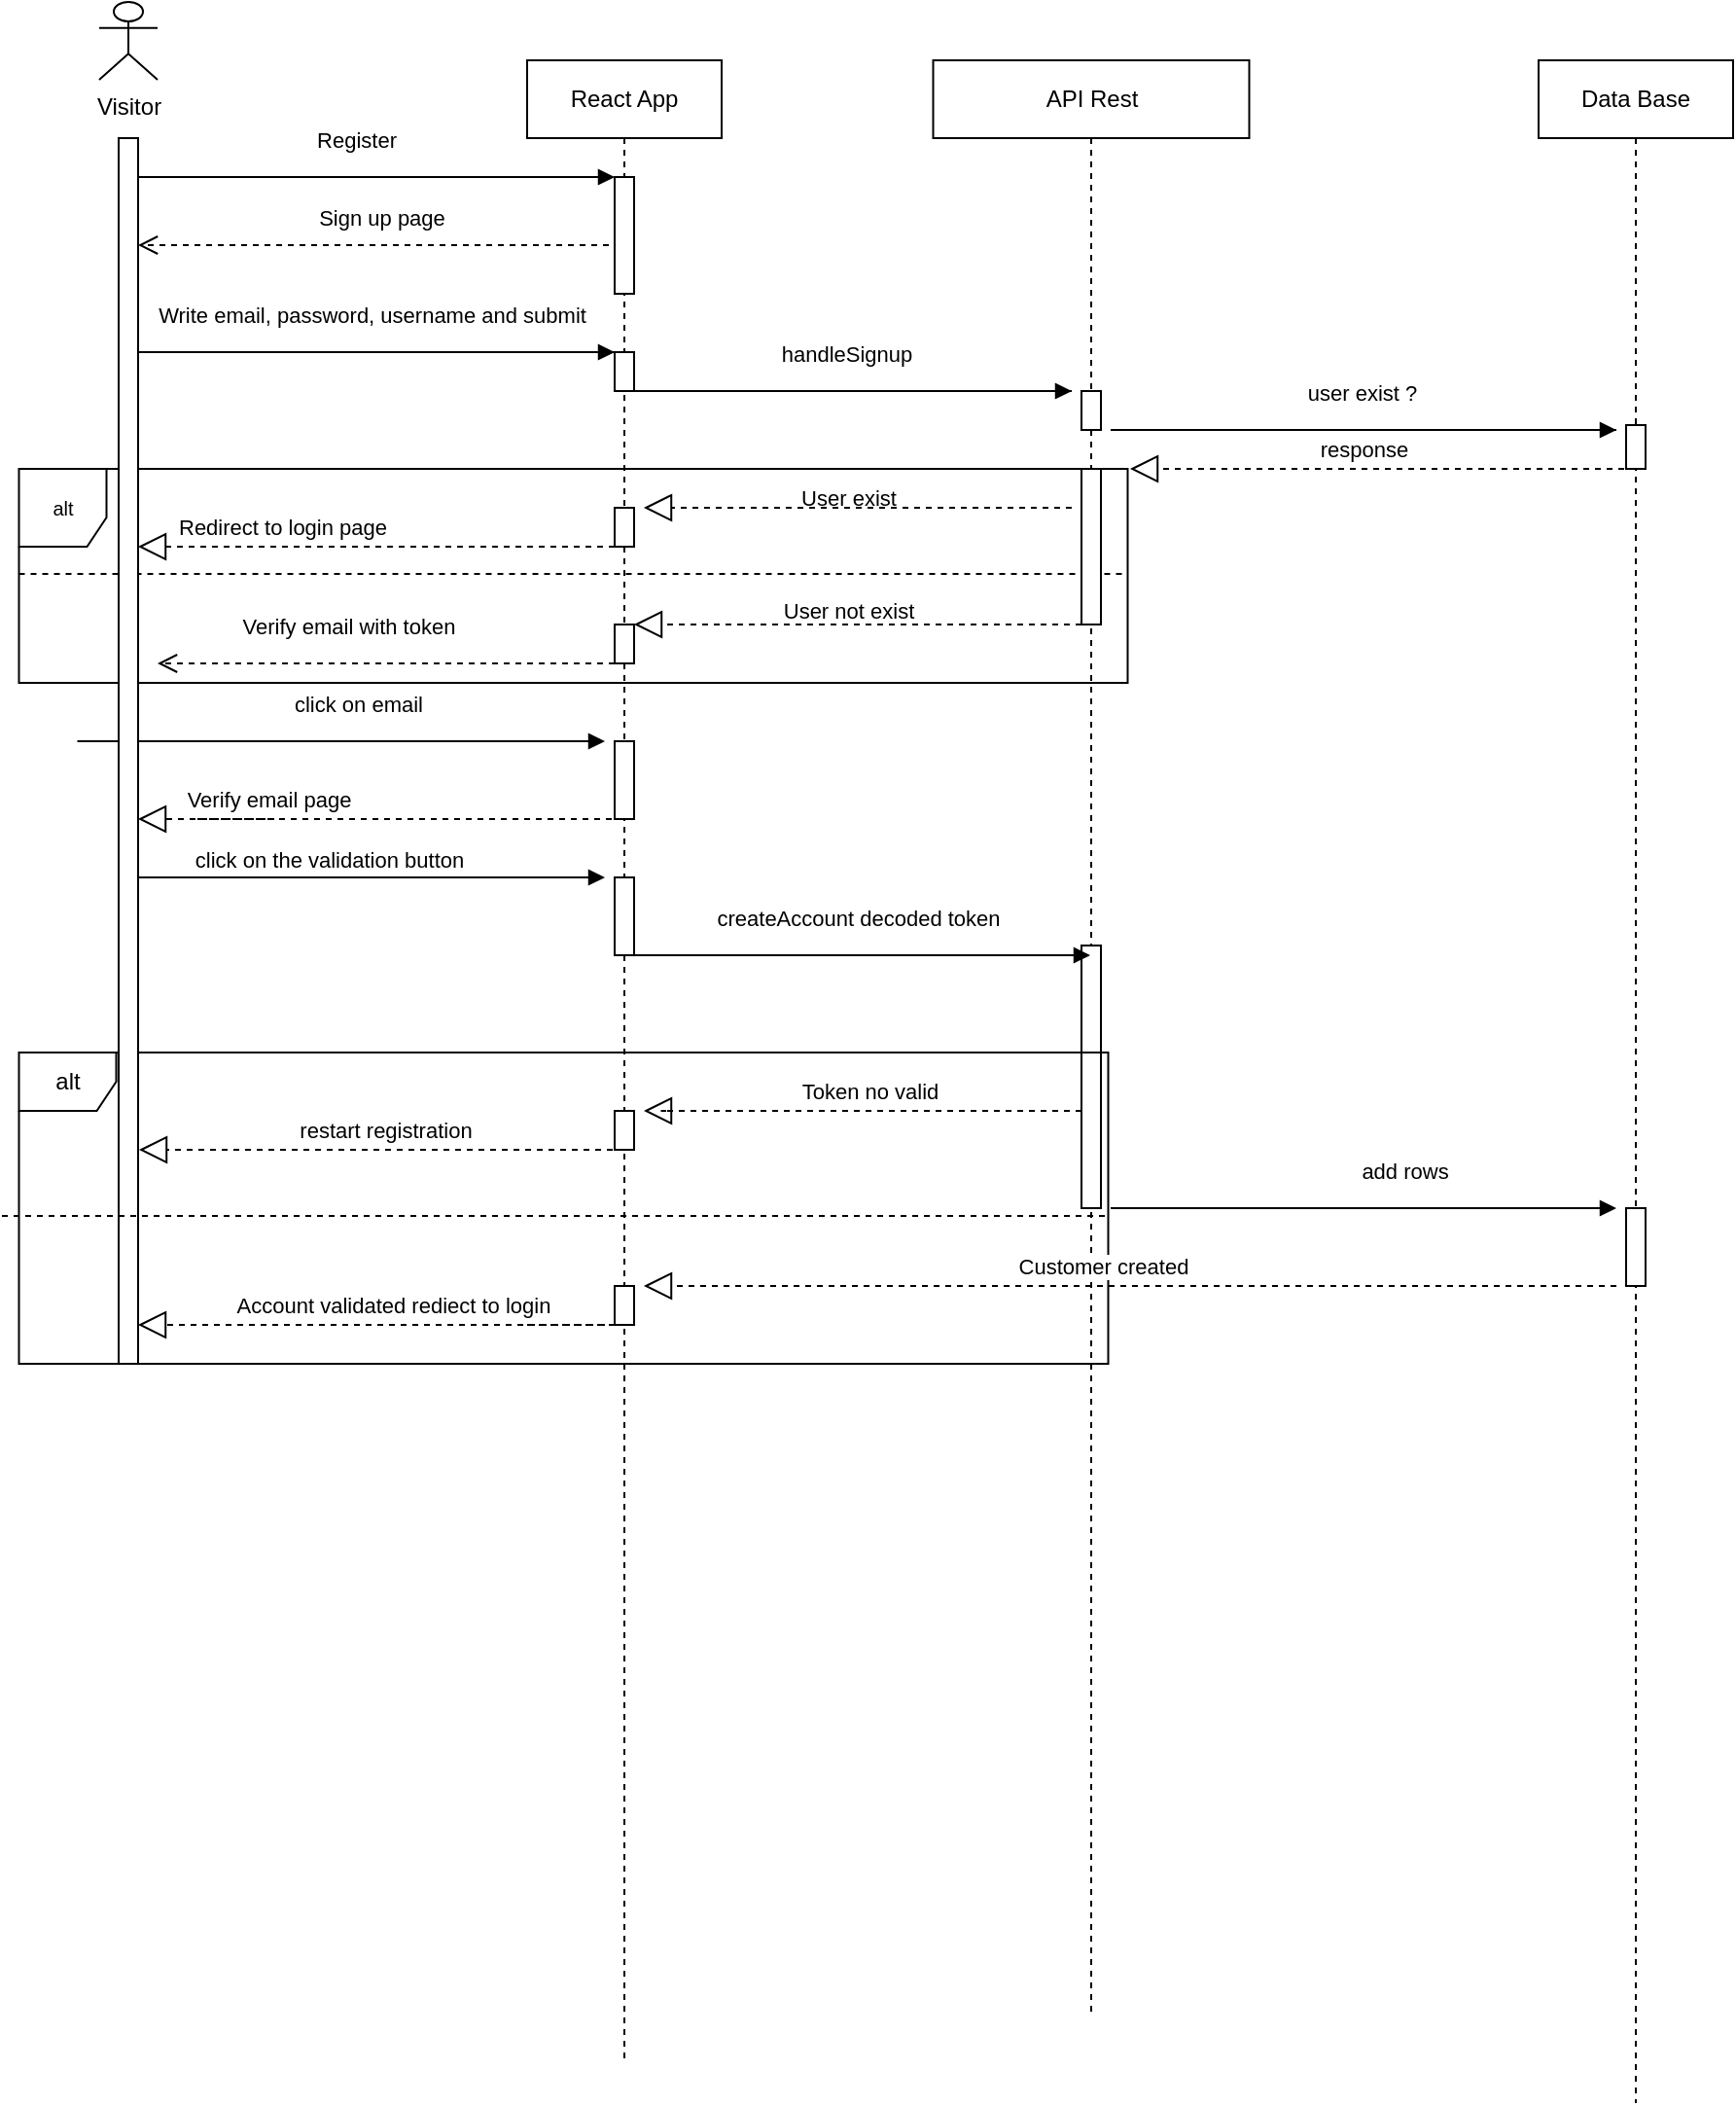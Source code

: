<mxfile version="21.3.6" type="github">
  <diagram name="Page-1" id="2YBvvXClWsGukQMizWep">
    <mxGraphModel dx="2924" dy="731" grid="1" gridSize="10" guides="1" tooltips="1" connect="1" arrows="1" fold="1" page="1" pageScale="1" pageWidth="850" pageHeight="1100" math="0" shadow="0">
      <root>
        <mxCell id="0" />
        <mxCell id="1" parent="0" />
        <mxCell id="aM9ryv3xv72pqoxQDRHE-5" value="React App" style="shape=umlLifeline;perimeter=lifelinePerimeter;whiteSpace=wrap;html=1;container=0;dropTarget=0;collapsible=0;recursiveResize=0;outlineConnect=0;portConstraint=eastwest;newEdgeStyle={&quot;edgeStyle&quot;:&quot;elbowEdgeStyle&quot;,&quot;elbow&quot;:&quot;vertical&quot;,&quot;curved&quot;:0,&quot;rounded&quot;:0};" parent="1" vertex="1">
          <mxGeometry x="260" y="40" width="100" height="1030" as="geometry" />
        </mxCell>
        <mxCell id="aM9ryv3xv72pqoxQDRHE-6" value="" style="html=1;points=[];perimeter=orthogonalPerimeter;outlineConnect=0;targetShapes=umlLifeline;portConstraint=eastwest;newEdgeStyle={&quot;edgeStyle&quot;:&quot;elbowEdgeStyle&quot;,&quot;elbow&quot;:&quot;vertical&quot;,&quot;curved&quot;:0,&quot;rounded&quot;:0};" parent="aM9ryv3xv72pqoxQDRHE-5" vertex="1">
          <mxGeometry x="45" y="60" width="10" height="60" as="geometry" />
        </mxCell>
        <mxCell id="JT3RpLMraR_S-uEwoyPr-11" value="" style="html=1;points=[];perimeter=orthogonalPerimeter;outlineConnect=0;targetShapes=umlLifeline;portConstraint=eastwest;newEdgeStyle={&quot;edgeStyle&quot;:&quot;elbowEdgeStyle&quot;,&quot;elbow&quot;:&quot;vertical&quot;,&quot;curved&quot;:0,&quot;rounded&quot;:0};" vertex="1" parent="aM9ryv3xv72pqoxQDRHE-5">
          <mxGeometry x="45" y="150" width="10" height="20" as="geometry" />
        </mxCell>
        <mxCell id="aM9ryv3xv72pqoxQDRHE-7" value="Write email, password, username and submit" style="html=1;verticalAlign=bottom;endArrow=block;edgeStyle=elbowEdgeStyle;elbow=vertical;curved=0;rounded=0;" parent="aM9ryv3xv72pqoxQDRHE-5" source="JT3RpLMraR_S-uEwoyPr-11" target="JT3RpLMraR_S-uEwoyPr-11" edge="1">
          <mxGeometry x="0.489" y="10" relative="1" as="geometry">
            <mxPoint x="-65" y="90" as="sourcePoint" />
            <Array as="points">
              <mxPoint x="-200" y="150" />
              <mxPoint y="120" />
            </Array>
            <mxPoint x="40" y="150" as="targetPoint" />
            <mxPoint as="offset" />
          </mxGeometry>
        </mxCell>
        <mxCell id="JT3RpLMraR_S-uEwoyPr-29" value="" style="html=1;points=[];perimeter=orthogonalPerimeter;outlineConnect=0;targetShapes=umlLifeline;portConstraint=eastwest;newEdgeStyle={&quot;edgeStyle&quot;:&quot;elbowEdgeStyle&quot;,&quot;elbow&quot;:&quot;vertical&quot;,&quot;curved&quot;:0,&quot;rounded&quot;:0};" vertex="1" parent="aM9ryv3xv72pqoxQDRHE-5">
          <mxGeometry x="45" y="230" width="10" height="20" as="geometry" />
        </mxCell>
        <mxCell id="JT3RpLMraR_S-uEwoyPr-32" value="" style="html=1;points=[];perimeter=orthogonalPerimeter;outlineConnect=0;targetShapes=umlLifeline;portConstraint=eastwest;newEdgeStyle={&quot;edgeStyle&quot;:&quot;elbowEdgeStyle&quot;,&quot;elbow&quot;:&quot;vertical&quot;,&quot;curved&quot;:0,&quot;rounded&quot;:0};" vertex="1" parent="aM9ryv3xv72pqoxQDRHE-5">
          <mxGeometry x="45" y="350" width="10" height="40" as="geometry" />
        </mxCell>
        <mxCell id="JT3RpLMraR_S-uEwoyPr-36" value="" style="html=1;points=[];perimeter=orthogonalPerimeter;outlineConnect=0;targetShapes=umlLifeline;portConstraint=eastwest;newEdgeStyle={&quot;edgeStyle&quot;:&quot;elbowEdgeStyle&quot;,&quot;elbow&quot;:&quot;vertical&quot;,&quot;curved&quot;:0,&quot;rounded&quot;:0};" vertex="1" parent="aM9ryv3xv72pqoxQDRHE-5">
          <mxGeometry x="45" y="420" width="10" height="40" as="geometry" />
        </mxCell>
        <mxCell id="JT3RpLMraR_S-uEwoyPr-44" value="" style="html=1;points=[];perimeter=orthogonalPerimeter;outlineConnect=0;targetShapes=umlLifeline;portConstraint=eastwest;newEdgeStyle={&quot;edgeStyle&quot;:&quot;elbowEdgeStyle&quot;,&quot;elbow&quot;:&quot;vertical&quot;,&quot;curved&quot;:0,&quot;rounded&quot;:0};" vertex="1" parent="aM9ryv3xv72pqoxQDRHE-5">
          <mxGeometry x="45" y="540" width="10" height="20" as="geometry" />
        </mxCell>
        <mxCell id="JT3RpLMraR_S-uEwoyPr-75" value="" style="html=1;points=[];perimeter=orthogonalPerimeter;outlineConnect=0;targetShapes=umlLifeline;portConstraint=eastwest;newEdgeStyle={&quot;edgeStyle&quot;:&quot;elbowEdgeStyle&quot;,&quot;elbow&quot;:&quot;vertical&quot;,&quot;curved&quot;:0,&quot;rounded&quot;:0};" vertex="1" parent="aM9ryv3xv72pqoxQDRHE-5">
          <mxGeometry x="45" y="630" width="10" height="20" as="geometry" />
        </mxCell>
        <mxCell id="JT3RpLMraR_S-uEwoyPr-68" value="" style="html=1;points=[];perimeter=orthogonalPerimeter;outlineConnect=0;targetShapes=umlLifeline;portConstraint=eastwest;newEdgeStyle={&quot;edgeStyle&quot;:&quot;elbowEdgeStyle&quot;,&quot;elbow&quot;:&quot;vertical&quot;,&quot;curved&quot;:0,&quot;rounded&quot;:0};" vertex="1" parent="aM9ryv3xv72pqoxQDRHE-5">
          <mxGeometry x="45" y="290" width="10" height="20" as="geometry" />
        </mxCell>
        <mxCell id="JT3RpLMraR_S-uEwoyPr-1" value="API Rest" style="shape=umlLifeline;perimeter=lifelinePerimeter;whiteSpace=wrap;html=1;container=0;dropTarget=0;collapsible=0;recursiveResize=0;outlineConnect=0;portConstraint=eastwest;newEdgeStyle={&quot;edgeStyle&quot;:&quot;elbowEdgeStyle&quot;,&quot;elbow&quot;:&quot;vertical&quot;,&quot;curved&quot;:0,&quot;rounded&quot;:0};" vertex="1" parent="1">
          <mxGeometry x="468.75" y="40" width="162.5" height="1005" as="geometry" />
        </mxCell>
        <mxCell id="JT3RpLMraR_S-uEwoyPr-37" value="" style="html=1;points=[];perimeter=orthogonalPerimeter;outlineConnect=0;targetShapes=umlLifeline;portConstraint=eastwest;newEdgeStyle={&quot;edgeStyle&quot;:&quot;elbowEdgeStyle&quot;,&quot;elbow&quot;:&quot;vertical&quot;,&quot;curved&quot;:0,&quot;rounded&quot;:0};" vertex="1" parent="JT3RpLMraR_S-uEwoyPr-1">
          <mxGeometry x="76.25" y="455" width="10" height="135" as="geometry" />
        </mxCell>
        <mxCell id="JT3RpLMraR_S-uEwoyPr-10" value="&lt;font style=&quot;font-size: 10px;&quot;&gt;alt&lt;/font&gt;" style="shape=umlFrame;whiteSpace=wrap;html=1;pointerEvents=0;width=45;height=40;" vertex="1" parent="JT3RpLMraR_S-uEwoyPr-1">
          <mxGeometry x="-470" y="210" width="570" height="110" as="geometry" />
        </mxCell>
        <mxCell id="JT3RpLMraR_S-uEwoyPr-15" value="Verify email with token" style="html=1;verticalAlign=bottom;endArrow=open;dashed=1;endSize=8;edgeStyle=elbowEdgeStyle;elbow=vertical;curved=0;rounded=0;" edge="1" parent="JT3RpLMraR_S-uEwoyPr-1" source="JT3RpLMraR_S-uEwoyPr-68">
          <mxGeometry x="0.167" y="-10" relative="1" as="geometry">
            <mxPoint x="-115" y="259.5" as="sourcePoint" />
            <mxPoint x="-398.75" y="310" as="targetPoint" />
            <Array as="points">
              <mxPoint x="-209" y="310" />
              <mxPoint x="-109" y="300" />
              <mxPoint x="-110" y="270" />
              <mxPoint x="-210" y="290" />
              <mxPoint x="-120" y="260" />
            </Array>
            <mxPoint as="offset" />
          </mxGeometry>
        </mxCell>
        <mxCell id="JT3RpLMraR_S-uEwoyPr-22" value="" style="line;strokeWidth=1;fillColor=none;align=left;verticalAlign=middle;spacingTop=-1;spacingLeft=3;spacingRight=3;rotatable=0;labelPosition=right;points=[];portConstraint=eastwest;strokeColor=inherit;dashed=1;" vertex="1" parent="JT3RpLMraR_S-uEwoyPr-1">
          <mxGeometry x="-470" y="260" width="570" height="8" as="geometry" />
        </mxCell>
        <mxCell id="JT3RpLMraR_S-uEwoyPr-28" value="&lt;span style=&quot;font-size: 11px;&quot;&gt;Redirect to login page&lt;/span&gt;" style="text;html=1;align=center;verticalAlign=middle;resizable=0;points=[];autosize=1;strokeColor=none;fillColor=none;" vertex="1" parent="JT3RpLMraR_S-uEwoyPr-1">
          <mxGeometry x="-400" y="225" width="130" height="30" as="geometry" />
        </mxCell>
        <mxCell id="JT3RpLMraR_S-uEwoyPr-31" value="click on email&lt;br&gt;" style="html=1;verticalAlign=bottom;endArrow=block;edgeStyle=elbowEdgeStyle;elbow=vertical;curved=0;rounded=0;" edge="1" parent="JT3RpLMraR_S-uEwoyPr-1">
          <mxGeometry x="0.061" y="10" relative="1" as="geometry">
            <mxPoint x="-440" y="350" as="sourcePoint" />
            <Array as="points">
              <mxPoint x="-285" y="350" />
              <mxPoint x="-245" y="320" />
            </Array>
            <mxPoint x="-168.75" y="350" as="targetPoint" />
            <mxPoint as="offset" />
          </mxGeometry>
        </mxCell>
        <mxCell id="JT3RpLMraR_S-uEwoyPr-39" value="add rows" style="html=1;verticalAlign=bottom;endArrow=block;edgeStyle=elbowEdgeStyle;elbow=vertical;curved=0;rounded=0;" edge="1" parent="JT3RpLMraR_S-uEwoyPr-1">
          <mxGeometry x="0.163" y="10" relative="1" as="geometry">
            <mxPoint x="91.25" y="590" as="sourcePoint" />
            <Array as="points">
              <mxPoint x="205" y="590" />
              <mxPoint x="245" y="560" />
            </Array>
            <mxPoint x="351.25" y="590" as="targetPoint" />
            <mxPoint as="offset" />
          </mxGeometry>
        </mxCell>
        <mxCell id="JT3RpLMraR_S-uEwoyPr-40" value="alt" style="shape=umlFrame;whiteSpace=wrap;html=1;pointerEvents=0;width=50;height=30;" vertex="1" parent="JT3RpLMraR_S-uEwoyPr-1">
          <mxGeometry x="-470" y="510" width="560" height="160" as="geometry" />
        </mxCell>
        <mxCell id="JT3RpLMraR_S-uEwoyPr-42" value="" style="endArrow=block;dashed=1;endFill=0;endSize=12;html=1;rounded=0;" edge="1" parent="JT3RpLMraR_S-uEwoyPr-1" source="JT3RpLMraR_S-uEwoyPr-37">
          <mxGeometry width="160" relative="1" as="geometry">
            <mxPoint x="45" y="540" as="sourcePoint" />
            <mxPoint x="-148.75" y="540" as="targetPoint" />
            <Array as="points">
              <mxPoint x="-140" y="540" />
            </Array>
          </mxGeometry>
        </mxCell>
        <mxCell id="JT3RpLMraR_S-uEwoyPr-43" value="Token no valid" style="edgeLabel;html=1;align=center;verticalAlign=middle;resizable=0;points=[];" vertex="1" connectable="0" parent="JT3RpLMraR_S-uEwoyPr-42">
          <mxGeometry x="0.13" y="-3" relative="1" as="geometry">
            <mxPoint x="18" y="-7" as="offset" />
          </mxGeometry>
        </mxCell>
        <mxCell id="JT3RpLMraR_S-uEwoyPr-47" value="" style="endArrow=block;dashed=1;endFill=0;endSize=12;html=1;rounded=0;" edge="1" parent="JT3RpLMraR_S-uEwoyPr-1">
          <mxGeometry width="160" relative="1" as="geometry">
            <mxPoint x="351.25" y="630" as="sourcePoint" />
            <mxPoint x="-148.75" y="630" as="targetPoint" />
            <Array as="points">
              <mxPoint x="251.25" y="630" />
              <mxPoint x="151.25" y="630" />
            </Array>
          </mxGeometry>
        </mxCell>
        <mxCell id="JT3RpLMraR_S-uEwoyPr-48" value="Customer created" style="edgeLabel;html=1;align=center;verticalAlign=middle;resizable=0;points=[];" vertex="1" connectable="0" parent="JT3RpLMraR_S-uEwoyPr-47">
          <mxGeometry x="0.13" y="-3" relative="1" as="geometry">
            <mxPoint x="18" y="-7" as="offset" />
          </mxGeometry>
        </mxCell>
        <mxCell id="JT3RpLMraR_S-uEwoyPr-52" value="" style="html=1;points=[];perimeter=orthogonalPerimeter;outlineConnect=0;targetShapes=umlLifeline;portConstraint=eastwest;newEdgeStyle={&quot;edgeStyle&quot;:&quot;elbowEdgeStyle&quot;,&quot;elbow&quot;:&quot;vertical&quot;,&quot;curved&quot;:0,&quot;rounded&quot;:0};" vertex="1" parent="JT3RpLMraR_S-uEwoyPr-1">
          <mxGeometry x="76.25" y="210" width="10" height="80" as="geometry" />
        </mxCell>
        <mxCell id="JT3RpLMraR_S-uEwoyPr-3" value="Data Base" style="shape=umlLifeline;perimeter=lifelinePerimeter;whiteSpace=wrap;html=1;container=0;dropTarget=0;collapsible=0;recursiveResize=0;outlineConnect=0;portConstraint=eastwest;newEdgeStyle={&quot;edgeStyle&quot;:&quot;elbowEdgeStyle&quot;,&quot;elbow&quot;:&quot;vertical&quot;,&quot;curved&quot;:0,&quot;rounded&quot;:0};" vertex="1" parent="1">
          <mxGeometry x="780" y="40" width="100" height="1050" as="geometry" />
        </mxCell>
        <mxCell id="JT3RpLMraR_S-uEwoyPr-57" value="" style="html=1;points=[];perimeter=orthogonalPerimeter;outlineConnect=0;targetShapes=umlLifeline;portConstraint=eastwest;newEdgeStyle={&quot;edgeStyle&quot;:&quot;elbowEdgeStyle&quot;,&quot;elbow&quot;:&quot;vertical&quot;,&quot;curved&quot;:0,&quot;rounded&quot;:0};" vertex="1" parent="JT3RpLMraR_S-uEwoyPr-3">
          <mxGeometry x="45" y="187.5" width="10" height="22.5" as="geometry" />
        </mxCell>
        <mxCell id="JT3RpLMraR_S-uEwoyPr-4" value="" style="html=1;points=[];perimeter=orthogonalPerimeter;outlineConnect=0;targetShapes=umlLifeline;portConstraint=eastwest;newEdgeStyle={&quot;edgeStyle&quot;:&quot;elbowEdgeStyle&quot;,&quot;elbow&quot;:&quot;vertical&quot;,&quot;curved&quot;:0,&quot;rounded&quot;:0};" vertex="1" parent="JT3RpLMraR_S-uEwoyPr-3">
          <mxGeometry x="45" y="590" width="10" height="40" as="geometry" />
        </mxCell>
        <mxCell id="JT3RpLMraR_S-uEwoyPr-8" value="Register" style="html=1;verticalAlign=bottom;endArrow=block;edgeStyle=elbowEdgeStyle;elbow=vertical;curved=0;rounded=0;" edge="1" parent="1" source="JT3RpLMraR_S-uEwoyPr-18" target="aM9ryv3xv72pqoxQDRHE-6">
          <mxGeometry x="-0.087" y="10" relative="1" as="geometry">
            <mxPoint x="75" y="100" as="sourcePoint" />
            <Array as="points">
              <mxPoint x="215" y="100" />
              <mxPoint x="255" y="70" />
            </Array>
            <mxPoint x="300" y="100" as="targetPoint" />
            <mxPoint as="offset" />
          </mxGeometry>
        </mxCell>
        <mxCell id="JT3RpLMraR_S-uEwoyPr-9" value="Sign up page" style="html=1;verticalAlign=bottom;endArrow=open;dashed=1;endSize=8;edgeStyle=elbowEdgeStyle;elbow=vertical;curved=0;rounded=0;" edge="1" parent="1" target="JT3RpLMraR_S-uEwoyPr-18">
          <mxGeometry x="0.038" y="-5" relative="1" as="geometry">
            <mxPoint x="69.5" y="135" as="targetPoint" />
            <Array as="points">
              <mxPoint x="185" y="135" />
            </Array>
            <mxPoint x="305" y="120" as="sourcePoint" />
            <mxPoint as="offset" />
          </mxGeometry>
        </mxCell>
        <mxCell id="JT3RpLMraR_S-uEwoyPr-13" value="handleSignup" style="html=1;verticalAlign=bottom;endArrow=block;edgeStyle=elbowEdgeStyle;elbow=vertical;curved=0;rounded=0;" edge="1" parent="1">
          <mxGeometry x="0.495" y="10" width="80" relative="1" as="geometry">
            <mxPoint x="540" y="210" as="sourcePoint" />
            <mxPoint x="540" y="210" as="targetPoint" />
            <Array as="points">
              <mxPoint x="310" y="210" />
              <mxPoint x="470" y="180" />
              <mxPoint x="410" y="230" />
              <mxPoint x="440" y="230" />
              <mxPoint x="400" y="230" />
              <mxPoint x="140" y="254" />
              <mxPoint x="320" y="230" />
              <mxPoint x="410" y="230" />
            </Array>
            <mxPoint as="offset" />
          </mxGeometry>
        </mxCell>
        <mxCell id="JT3RpLMraR_S-uEwoyPr-16" value="Visitor&lt;br&gt;" style="shape=umlActor;verticalLabelPosition=bottom;verticalAlign=top;html=1;" vertex="1" parent="1">
          <mxGeometry x="40" y="10" width="30" height="40" as="geometry" />
        </mxCell>
        <mxCell id="JT3RpLMraR_S-uEwoyPr-18" value="" style="html=1;points=[];perimeter=orthogonalPerimeter;outlineConnect=0;targetShapes=umlLifeline;portConstraint=eastwest;newEdgeStyle={&quot;edgeStyle&quot;:&quot;elbowEdgeStyle&quot;,&quot;elbow&quot;:&quot;vertical&quot;,&quot;curved&quot;:0,&quot;rounded&quot;:0};" vertex="1" parent="1">
          <mxGeometry x="50" y="80" width="10" height="630" as="geometry" />
        </mxCell>
        <mxCell id="JT3RpLMraR_S-uEwoyPr-2" value="" style="html=1;points=[];perimeter=orthogonalPerimeter;outlineConnect=0;targetShapes=umlLifeline;portConstraint=eastwest;newEdgeStyle={&quot;edgeStyle&quot;:&quot;elbowEdgeStyle&quot;,&quot;elbow&quot;:&quot;vertical&quot;,&quot;curved&quot;:0,&quot;rounded&quot;:0};" vertex="1" parent="1">
          <mxGeometry x="545" y="210" width="10" height="20" as="geometry" />
        </mxCell>
        <mxCell id="JT3RpLMraR_S-uEwoyPr-56" value="user exist ?" style="html=1;verticalAlign=bottom;endArrow=block;edgeStyle=elbowEdgeStyle;elbow=vertical;curved=0;rounded=0;" edge="1" parent="1">
          <mxGeometry x="0.495" y="10" width="80" relative="1" as="geometry">
            <mxPoint x="820" y="230" as="sourcePoint" />
            <mxPoint x="820" y="230" as="targetPoint" />
            <Array as="points">
              <mxPoint x="560" y="230" />
              <mxPoint x="750" y="200" />
              <mxPoint x="690" y="250" />
              <mxPoint x="720" y="250" />
              <mxPoint x="680" y="250" />
              <mxPoint x="420" y="274" />
              <mxPoint x="600" y="250" />
              <mxPoint x="690" y="250" />
            </Array>
            <mxPoint as="offset" />
          </mxGeometry>
        </mxCell>
        <mxCell id="JT3RpLMraR_S-uEwoyPr-25" value="" style="endArrow=block;dashed=1;endFill=0;endSize=12;html=1;rounded=0;entryX=1.5;entryY=0;entryDx=0;entryDy=0;entryPerimeter=0;" edge="1" parent="1" target="JT3RpLMraR_S-uEwoyPr-29">
          <mxGeometry width="160" relative="1" as="geometry">
            <mxPoint x="540" y="270" as="sourcePoint" />
            <mxPoint x="330" y="270" as="targetPoint" />
            <Array as="points">
              <mxPoint x="498.75" y="270" />
              <mxPoint x="450" y="270" />
              <mxPoint x="430" y="270" />
            </Array>
          </mxGeometry>
        </mxCell>
        <mxCell id="JT3RpLMraR_S-uEwoyPr-38" value="createAccount decoded token" style="html=1;verticalAlign=bottom;endArrow=block;edgeStyle=elbowEdgeStyle;elbow=vertical;curved=0;rounded=0;" edge="1" parent="1" source="aM9ryv3xv72pqoxQDRHE-5" target="JT3RpLMraR_S-uEwoyPr-1">
          <mxGeometry x="0.004" y="10" relative="1" as="geometry">
            <mxPoint x="330" y="510" as="sourcePoint" />
            <Array as="points">
              <mxPoint x="428.75" y="500" />
              <mxPoint x="468.75" y="470" />
            </Array>
            <mxPoint x="518.25" y="500" as="targetPoint" />
            <mxPoint as="offset" />
          </mxGeometry>
        </mxCell>
        <mxCell id="JT3RpLMraR_S-uEwoyPr-63" value="" style="endArrow=block;dashed=1;endFill=0;endSize=12;html=1;rounded=0;" edge="1" parent="1">
          <mxGeometry width="160" relative="1" as="geometry">
            <mxPoint x="830" y="250" as="sourcePoint" />
            <mxPoint x="570" y="250" as="targetPoint" />
            <Array as="points">
              <mxPoint x="730" y="250" />
              <mxPoint x="630" y="250" />
            </Array>
          </mxGeometry>
        </mxCell>
        <mxCell id="JT3RpLMraR_S-uEwoyPr-64" value="response" style="edgeLabel;html=1;align=center;verticalAlign=middle;resizable=0;points=[];" vertex="1" connectable="0" parent="JT3RpLMraR_S-uEwoyPr-63">
          <mxGeometry x="0.13" y="-3" relative="1" as="geometry">
            <mxPoint x="7" y="-7" as="offset" />
          </mxGeometry>
        </mxCell>
        <mxCell id="JT3RpLMraR_S-uEwoyPr-27" value="" style="endArrow=block;dashed=1;endFill=0;endSize=12;html=1;rounded=0;" edge="1" parent="1" source="JT3RpLMraR_S-uEwoyPr-29">
          <mxGeometry width="160" relative="1" as="geometry">
            <mxPoint x="238.75" y="349.5" as="sourcePoint" />
            <mxPoint x="60" y="290" as="targetPoint" />
            <Array as="points">
              <mxPoint x="78.75" y="290" />
            </Array>
          </mxGeometry>
        </mxCell>
        <mxCell id="JT3RpLMraR_S-uEwoyPr-30" value="&lt;font style=&quot;font-size: 11px;&quot;&gt;User not exist&lt;/font&gt;" style="text;html=1;align=center;verticalAlign=middle;resizable=0;points=[];autosize=1;strokeColor=none;fillColor=none;" vertex="1" parent="1">
          <mxGeometry x="380" y="308" width="90" height="30" as="geometry" />
        </mxCell>
        <mxCell id="JT3RpLMraR_S-uEwoyPr-26" value="&lt;font style=&quot;font-size: 11px;&quot;&gt;User exist&lt;/font&gt;" style="text;html=1;align=center;verticalAlign=middle;resizable=0;points=[];autosize=1;strokeColor=none;fillColor=none;" vertex="1" parent="1">
          <mxGeometry x="390" y="250" width="70" height="30" as="geometry" />
        </mxCell>
        <mxCell id="JT3RpLMraR_S-uEwoyPr-35" value="click on the validation button&lt;br&gt;" style="html=1;verticalAlign=bottom;endArrow=block;edgeStyle=elbowEdgeStyle;elbow=vertical;curved=0;rounded=0;" edge="1" parent="1" source="JT3RpLMraR_S-uEwoyPr-18">
          <mxGeometry x="-0.184" relative="1" as="geometry">
            <mxPoint x="28.75" y="460" as="sourcePoint" />
            <Array as="points">
              <mxPoint x="183.75" y="460" />
              <mxPoint x="223.75" y="430" />
            </Array>
            <mxPoint x="300" y="460" as="targetPoint" />
            <mxPoint as="offset" />
          </mxGeometry>
        </mxCell>
        <mxCell id="JT3RpLMraR_S-uEwoyPr-33" value="" style="endArrow=block;dashed=1;endFill=0;endSize=12;html=1;rounded=0;" edge="1" parent="1" source="aM9ryv3xv72pqoxQDRHE-5" target="JT3RpLMraR_S-uEwoyPr-18">
          <mxGeometry width="160" relative="1" as="geometry">
            <mxPoint x="273.75" y="430" as="sourcePoint" />
            <mxPoint x="30" y="430" as="targetPoint" />
            <Array as="points">
              <mxPoint x="210" y="430" />
              <mxPoint x="90" y="430" />
              <mxPoint x="130" y="430" />
            </Array>
          </mxGeometry>
        </mxCell>
        <mxCell id="JT3RpLMraR_S-uEwoyPr-34" value="Verify email page" style="edgeLabel;html=1;align=center;verticalAlign=middle;resizable=0;points=[];" vertex="1" connectable="0" parent="JT3RpLMraR_S-uEwoyPr-33">
          <mxGeometry x="0.135" relative="1" as="geometry">
            <mxPoint x="4" y="-10" as="offset" />
          </mxGeometry>
        </mxCell>
        <mxCell id="JT3RpLMraR_S-uEwoyPr-41" value="" style="line;strokeWidth=1;fillColor=none;align=left;verticalAlign=middle;spacingTop=-1;spacingLeft=3;spacingRight=3;rotatable=0;labelPosition=right;points=[];portConstraint=eastwest;strokeColor=inherit;dashed=1;" vertex="1" parent="1">
          <mxGeometry x="-10" y="630" width="570" height="8" as="geometry" />
        </mxCell>
        <mxCell id="JT3RpLMraR_S-uEwoyPr-45" value="" style="endArrow=block;dashed=1;endFill=0;endSize=12;html=1;rounded=0;" edge="1" parent="1">
          <mxGeometry width="160" relative="1" as="geometry">
            <mxPoint x="310" y="600" as="sourcePoint" />
            <mxPoint x="60.5" y="600" as="targetPoint" />
            <Array as="points">
              <mxPoint x="260.5" y="600" />
              <mxPoint x="190.5" y="600" />
              <mxPoint x="110.5" y="600" />
            </Array>
          </mxGeometry>
        </mxCell>
        <mxCell id="JT3RpLMraR_S-uEwoyPr-46" value="restart registration&lt;br&gt;" style="edgeLabel;html=1;align=center;verticalAlign=middle;resizable=0;points=[];" vertex="1" connectable="0" parent="JT3RpLMraR_S-uEwoyPr-45">
          <mxGeometry x="0.13" y="-3" relative="1" as="geometry">
            <mxPoint x="18" y="-7" as="offset" />
          </mxGeometry>
        </mxCell>
        <mxCell id="JT3RpLMraR_S-uEwoyPr-74" value="" style="endArrow=block;dashed=1;endFill=0;endSize=12;html=1;rounded=0;" edge="1" parent="1" source="JT3RpLMraR_S-uEwoyPr-52" target="JT3RpLMraR_S-uEwoyPr-68">
          <mxGeometry width="160" relative="1" as="geometry">
            <mxPoint x="800" y="340" as="sourcePoint" />
            <mxPoint x="960" y="340" as="targetPoint" />
          </mxGeometry>
        </mxCell>
        <mxCell id="JT3RpLMraR_S-uEwoyPr-76" value="" style="endArrow=block;dashed=1;endFill=0;endSize=12;html=1;rounded=0;" edge="1" parent="1">
          <mxGeometry width="160" relative="1" as="geometry">
            <mxPoint x="260" y="690" as="sourcePoint" />
            <mxPoint x="60" y="690" as="targetPoint" />
            <Array as="points">
              <mxPoint x="310" y="690" />
            </Array>
          </mxGeometry>
        </mxCell>
        <mxCell id="JT3RpLMraR_S-uEwoyPr-77" value="Account validated rediect to login" style="edgeLabel;html=1;align=center;verticalAlign=middle;resizable=0;points=[];" vertex="1" connectable="0" parent="JT3RpLMraR_S-uEwoyPr-76">
          <mxGeometry x="0.13" y="-3" relative="1" as="geometry">
            <mxPoint y="-7" as="offset" />
          </mxGeometry>
        </mxCell>
      </root>
    </mxGraphModel>
  </diagram>
</mxfile>

